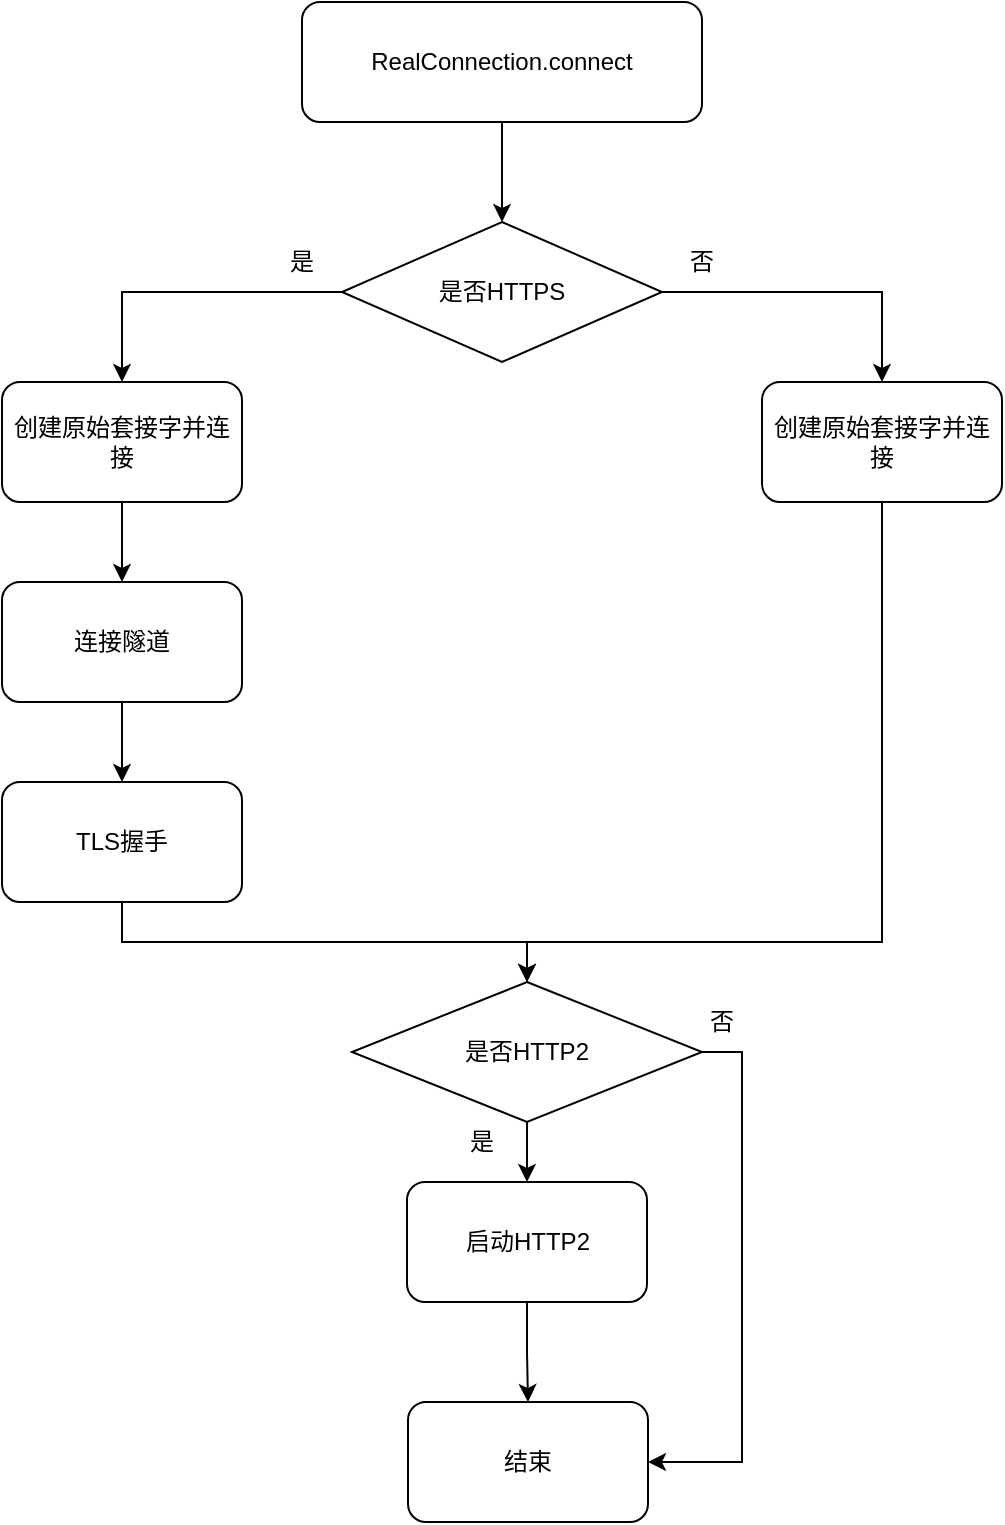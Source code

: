 <mxfile version="14.8.6" type="github">
  <diagram name="Page-1" id="13e1069c-82ec-6db2-03f1-153e76fe0fe0">
    <mxGraphModel dx="1422" dy="762" grid="1" gridSize="10" guides="1" tooltips="1" connect="1" arrows="1" fold="1" page="1" pageScale="1" pageWidth="4681" pageHeight="3300" background="none" math="0" shadow="0">
      <root>
        <mxCell id="0" />
        <mxCell id="1" parent="0" />
        <mxCell id="vRu0DPhLWvkFZ38ZcL41-10" style="edgeStyle=orthogonalEdgeStyle;rounded=0;orthogonalLoop=1;jettySize=auto;html=1;exitX=0.5;exitY=1;exitDx=0;exitDy=0;entryX=0.5;entryY=0;entryDx=0;entryDy=0;" edge="1" parent="1" source="vRu0DPhLWvkFZ38ZcL41-2" target="vRu0DPhLWvkFZ38ZcL41-3">
          <mxGeometry relative="1" as="geometry" />
        </mxCell>
        <mxCell id="vRu0DPhLWvkFZ38ZcL41-2" value="RealConnection.connect" style="rounded=1;whiteSpace=wrap;html=1;" vertex="1" parent="1">
          <mxGeometry x="370" y="70" width="200" height="60" as="geometry" />
        </mxCell>
        <mxCell id="vRu0DPhLWvkFZ38ZcL41-11" style="edgeStyle=orthogonalEdgeStyle;rounded=0;orthogonalLoop=1;jettySize=auto;html=1;exitX=0;exitY=0.5;exitDx=0;exitDy=0;entryX=0.5;entryY=0;entryDx=0;entryDy=0;" edge="1" parent="1" source="vRu0DPhLWvkFZ38ZcL41-3" target="vRu0DPhLWvkFZ38ZcL41-4">
          <mxGeometry relative="1" as="geometry" />
        </mxCell>
        <mxCell id="vRu0DPhLWvkFZ38ZcL41-12" style="edgeStyle=orthogonalEdgeStyle;rounded=0;orthogonalLoop=1;jettySize=auto;html=1;exitX=1;exitY=0.5;exitDx=0;exitDy=0;entryX=0.5;entryY=0;entryDx=0;entryDy=0;" edge="1" parent="1" source="vRu0DPhLWvkFZ38ZcL41-3" target="vRu0DPhLWvkFZ38ZcL41-9">
          <mxGeometry relative="1" as="geometry" />
        </mxCell>
        <mxCell id="vRu0DPhLWvkFZ38ZcL41-3" value="是否HTTPS" style="rhombus;whiteSpace=wrap;html=1;" vertex="1" parent="1">
          <mxGeometry x="390" y="180" width="160" height="70" as="geometry" />
        </mxCell>
        <mxCell id="vRu0DPhLWvkFZ38ZcL41-13" style="edgeStyle=orthogonalEdgeStyle;rounded=0;orthogonalLoop=1;jettySize=auto;html=1;exitX=0.5;exitY=1;exitDx=0;exitDy=0;entryX=0.5;entryY=0;entryDx=0;entryDy=0;" edge="1" parent="1" source="vRu0DPhLWvkFZ38ZcL41-4" target="vRu0DPhLWvkFZ38ZcL41-5">
          <mxGeometry relative="1" as="geometry" />
        </mxCell>
        <mxCell id="vRu0DPhLWvkFZ38ZcL41-4" value="创建原始套接字并连接" style="rounded=1;whiteSpace=wrap;html=1;" vertex="1" parent="1">
          <mxGeometry x="220" y="260" width="120" height="60" as="geometry" />
        </mxCell>
        <mxCell id="vRu0DPhLWvkFZ38ZcL41-14" style="edgeStyle=orthogonalEdgeStyle;rounded=0;orthogonalLoop=1;jettySize=auto;html=1;exitX=0.5;exitY=1;exitDx=0;exitDy=0;entryX=0.5;entryY=0;entryDx=0;entryDy=0;" edge="1" parent="1" source="vRu0DPhLWvkFZ38ZcL41-5" target="vRu0DPhLWvkFZ38ZcL41-6">
          <mxGeometry relative="1" as="geometry" />
        </mxCell>
        <mxCell id="vRu0DPhLWvkFZ38ZcL41-5" value="连接隧道" style="rounded=1;whiteSpace=wrap;html=1;" vertex="1" parent="1">
          <mxGeometry x="220" y="360" width="120" height="60" as="geometry" />
        </mxCell>
        <mxCell id="vRu0DPhLWvkFZ38ZcL41-15" style="edgeStyle=orthogonalEdgeStyle;rounded=0;orthogonalLoop=1;jettySize=auto;html=1;exitX=0.5;exitY=1;exitDx=0;exitDy=0;entryX=0.5;entryY=0;entryDx=0;entryDy=0;" edge="1" parent="1" source="vRu0DPhLWvkFZ38ZcL41-6" target="vRu0DPhLWvkFZ38ZcL41-7">
          <mxGeometry relative="1" as="geometry" />
        </mxCell>
        <mxCell id="vRu0DPhLWvkFZ38ZcL41-6" value="TLS握手" style="rounded=1;whiteSpace=wrap;html=1;" vertex="1" parent="1">
          <mxGeometry x="220" y="460" width="120" height="60" as="geometry" />
        </mxCell>
        <mxCell id="vRu0DPhLWvkFZ38ZcL41-16" style="edgeStyle=orthogonalEdgeStyle;rounded=0;orthogonalLoop=1;jettySize=auto;html=1;exitX=0.5;exitY=1;exitDx=0;exitDy=0;entryX=0.5;entryY=0;entryDx=0;entryDy=0;" edge="1" parent="1" source="vRu0DPhLWvkFZ38ZcL41-7" target="vRu0DPhLWvkFZ38ZcL41-8">
          <mxGeometry relative="1" as="geometry" />
        </mxCell>
        <mxCell id="vRu0DPhLWvkFZ38ZcL41-19" style="edgeStyle=orthogonalEdgeStyle;rounded=0;orthogonalLoop=1;jettySize=auto;html=1;exitX=1;exitY=0.5;exitDx=0;exitDy=0;entryX=1;entryY=0.5;entryDx=0;entryDy=0;" edge="1" parent="1" source="vRu0DPhLWvkFZ38ZcL41-7" target="vRu0DPhLWvkFZ38ZcL41-17">
          <mxGeometry relative="1" as="geometry" />
        </mxCell>
        <mxCell id="vRu0DPhLWvkFZ38ZcL41-7" value="是否HTTP2" style="rhombus;whiteSpace=wrap;html=1;" vertex="1" parent="1">
          <mxGeometry x="395" y="560" width="175" height="70" as="geometry" />
        </mxCell>
        <mxCell id="vRu0DPhLWvkFZ38ZcL41-18" style="edgeStyle=orthogonalEdgeStyle;rounded=0;orthogonalLoop=1;jettySize=auto;html=1;exitX=0.5;exitY=1;exitDx=0;exitDy=0;entryX=0.5;entryY=0;entryDx=0;entryDy=0;" edge="1" parent="1" source="vRu0DPhLWvkFZ38ZcL41-8" target="vRu0DPhLWvkFZ38ZcL41-17">
          <mxGeometry relative="1" as="geometry" />
        </mxCell>
        <mxCell id="vRu0DPhLWvkFZ38ZcL41-8" value="启动HTTP2" style="rounded=1;whiteSpace=wrap;html=1;" vertex="1" parent="1">
          <mxGeometry x="422.5" y="660" width="120" height="60" as="geometry" />
        </mxCell>
        <mxCell id="vRu0DPhLWvkFZ38ZcL41-23" style="edgeStyle=orthogonalEdgeStyle;rounded=0;orthogonalLoop=1;jettySize=auto;html=1;exitX=0.5;exitY=1;exitDx=0;exitDy=0;entryX=0.5;entryY=0;entryDx=0;entryDy=0;" edge="1" parent="1" source="vRu0DPhLWvkFZ38ZcL41-9" target="vRu0DPhLWvkFZ38ZcL41-7">
          <mxGeometry relative="1" as="geometry">
            <Array as="points">
              <mxPoint x="660" y="540" />
              <mxPoint x="483" y="540" />
            </Array>
          </mxGeometry>
        </mxCell>
        <mxCell id="vRu0DPhLWvkFZ38ZcL41-9" value="创建原始套接字并连接" style="rounded=1;whiteSpace=wrap;html=1;" vertex="1" parent="1">
          <mxGeometry x="600" y="260" width="120" height="60" as="geometry" />
        </mxCell>
        <mxCell id="vRu0DPhLWvkFZ38ZcL41-17" value="结束" style="rounded=1;whiteSpace=wrap;html=1;" vertex="1" parent="1">
          <mxGeometry x="423" y="770" width="120" height="60" as="geometry" />
        </mxCell>
        <mxCell id="vRu0DPhLWvkFZ38ZcL41-24" value="是" style="text;html=1;strokeColor=none;fillColor=none;align=center;verticalAlign=middle;whiteSpace=wrap;rounded=0;" vertex="1" parent="1">
          <mxGeometry x="350" y="190" width="40" height="20" as="geometry" />
        </mxCell>
        <mxCell id="vRu0DPhLWvkFZ38ZcL41-25" value="否" style="text;html=1;strokeColor=none;fillColor=none;align=center;verticalAlign=middle;whiteSpace=wrap;rounded=0;" vertex="1" parent="1">
          <mxGeometry x="550" y="190" width="40" height="20" as="geometry" />
        </mxCell>
        <mxCell id="vRu0DPhLWvkFZ38ZcL41-26" value="是" style="text;html=1;strokeColor=none;fillColor=none;align=center;verticalAlign=middle;whiteSpace=wrap;rounded=0;" vertex="1" parent="1">
          <mxGeometry x="440" y="630" width="40" height="20" as="geometry" />
        </mxCell>
        <mxCell id="vRu0DPhLWvkFZ38ZcL41-27" value="否" style="text;html=1;strokeColor=none;fillColor=none;align=center;verticalAlign=middle;whiteSpace=wrap;rounded=0;" vertex="1" parent="1">
          <mxGeometry x="560" y="570" width="40" height="20" as="geometry" />
        </mxCell>
      </root>
    </mxGraphModel>
  </diagram>
</mxfile>
